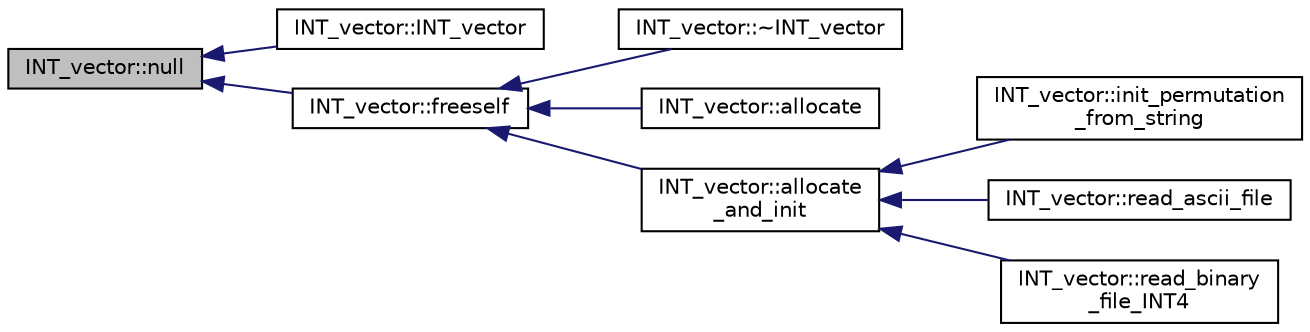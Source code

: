 digraph "INT_vector::null"
{
  edge [fontname="Helvetica",fontsize="10",labelfontname="Helvetica",labelfontsize="10"];
  node [fontname="Helvetica",fontsize="10",shape=record];
  rankdir="LR";
  Node154 [label="INT_vector::null",height=0.2,width=0.4,color="black", fillcolor="grey75", style="filled", fontcolor="black"];
  Node154 -> Node155 [dir="back",color="midnightblue",fontsize="10",style="solid",fontname="Helvetica"];
  Node155 [label="INT_vector::INT_vector",height=0.2,width=0.4,color="black", fillcolor="white", style="filled",URL="$d0/de0/class_i_n_t__vector.html#a6c615763a83da3f628f9fcc74e9f15a2"];
  Node154 -> Node156 [dir="back",color="midnightblue",fontsize="10",style="solid",fontname="Helvetica"];
  Node156 [label="INT_vector::freeself",height=0.2,width=0.4,color="black", fillcolor="white", style="filled",URL="$d0/de0/class_i_n_t__vector.html#a383d3aaf29f03a22bab7a458c0605886"];
  Node156 -> Node157 [dir="back",color="midnightblue",fontsize="10",style="solid",fontname="Helvetica"];
  Node157 [label="INT_vector::~INT_vector",height=0.2,width=0.4,color="black", fillcolor="white", style="filled",URL="$d0/de0/class_i_n_t__vector.html#a7e7d670c7149f6fb835e864be692f41d"];
  Node156 -> Node158 [dir="back",color="midnightblue",fontsize="10",style="solid",fontname="Helvetica"];
  Node158 [label="INT_vector::allocate",height=0.2,width=0.4,color="black", fillcolor="white", style="filled",URL="$d0/de0/class_i_n_t__vector.html#acb3a236562329d1e2752003de9e44ae6"];
  Node156 -> Node159 [dir="back",color="midnightblue",fontsize="10",style="solid",fontname="Helvetica"];
  Node159 [label="INT_vector::allocate\l_and_init",height=0.2,width=0.4,color="black", fillcolor="white", style="filled",URL="$d0/de0/class_i_n_t__vector.html#a4d854da147ab1a8e8bb2940aa64bfd13"];
  Node159 -> Node160 [dir="back",color="midnightblue",fontsize="10",style="solid",fontname="Helvetica"];
  Node160 [label="INT_vector::init_permutation\l_from_string",height=0.2,width=0.4,color="black", fillcolor="white", style="filled",URL="$d0/de0/class_i_n_t__vector.html#a73a03d4d965633ee099a7b66f3f78e35"];
  Node159 -> Node161 [dir="back",color="midnightblue",fontsize="10",style="solid",fontname="Helvetica"];
  Node161 [label="INT_vector::read_ascii_file",height=0.2,width=0.4,color="black", fillcolor="white", style="filled",URL="$d0/de0/class_i_n_t__vector.html#ac39f7ae050d29ea8dadf2962c404aaba"];
  Node159 -> Node162 [dir="back",color="midnightblue",fontsize="10",style="solid",fontname="Helvetica"];
  Node162 [label="INT_vector::read_binary\l_file_INT4",height=0.2,width=0.4,color="black", fillcolor="white", style="filled",URL="$d0/de0/class_i_n_t__vector.html#a9dce169a497d15dcbf3f51726df20556"];
}
